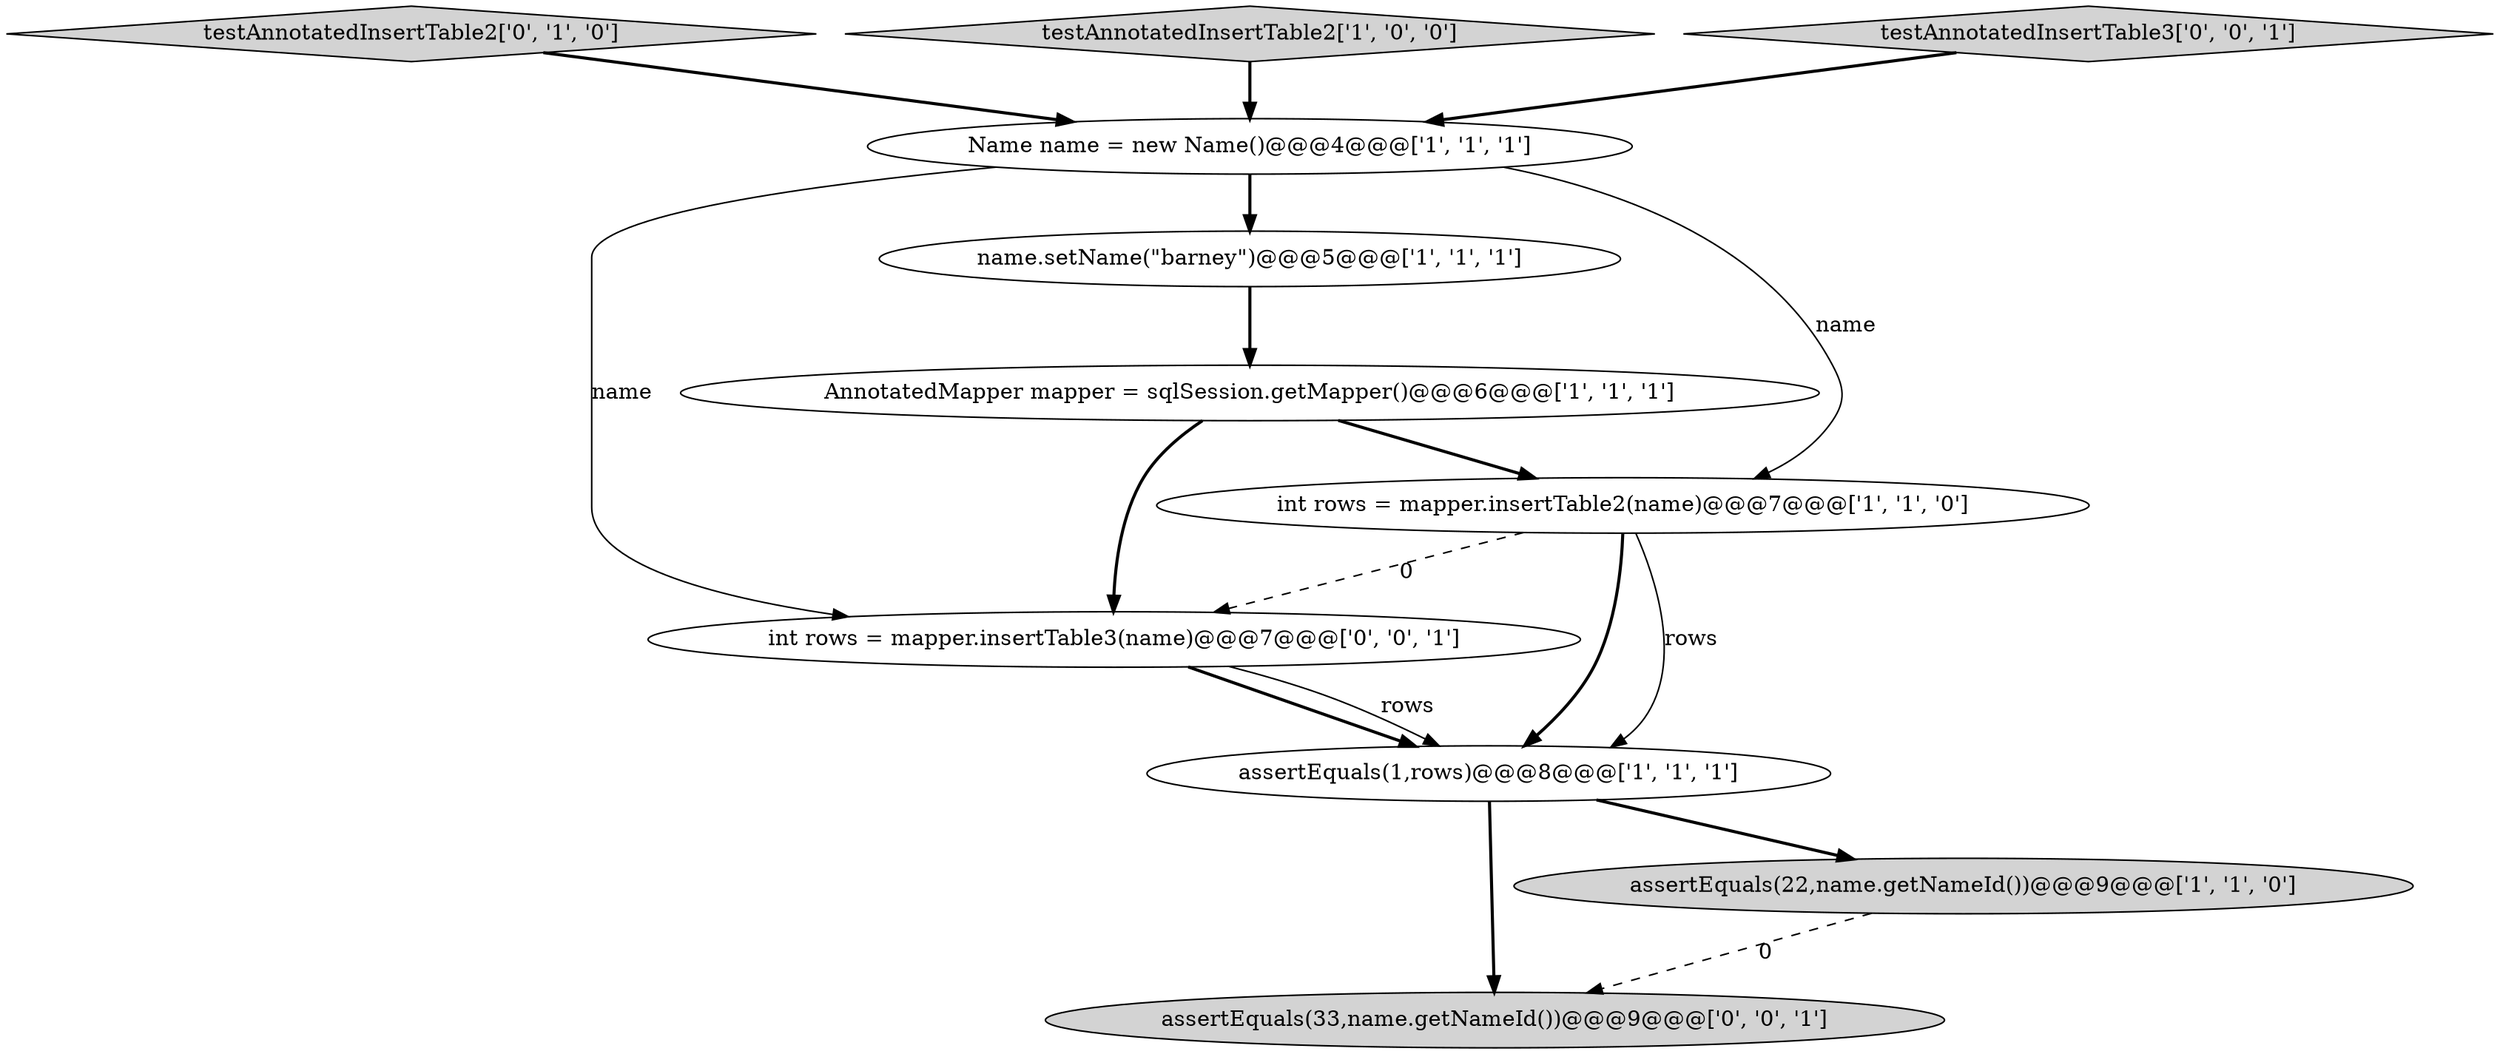 digraph {
7 [style = filled, label = "testAnnotatedInsertTable2['0', '1', '0']", fillcolor = lightgray, shape = diamond image = "AAA0AAABBB2BBB"];
9 [style = filled, label = "assertEquals(33,name.getNameId())@@@9@@@['0', '0', '1']", fillcolor = lightgray, shape = ellipse image = "AAA0AAABBB3BBB"];
2 [style = filled, label = "testAnnotatedInsertTable2['1', '0', '0']", fillcolor = lightgray, shape = diamond image = "AAA0AAABBB1BBB"];
1 [style = filled, label = "name.setName(\"barney\")@@@5@@@['1', '1', '1']", fillcolor = white, shape = ellipse image = "AAA0AAABBB1BBB"];
5 [style = filled, label = "AnnotatedMapper mapper = sqlSession.getMapper()@@@6@@@['1', '1', '1']", fillcolor = white, shape = ellipse image = "AAA0AAABBB1BBB"];
10 [style = filled, label = "testAnnotatedInsertTable3['0', '0', '1']", fillcolor = lightgray, shape = diamond image = "AAA0AAABBB3BBB"];
3 [style = filled, label = "Name name = new Name()@@@4@@@['1', '1', '1']", fillcolor = white, shape = ellipse image = "AAA0AAABBB1BBB"];
6 [style = filled, label = "assertEquals(22,name.getNameId())@@@9@@@['1', '1', '0']", fillcolor = lightgray, shape = ellipse image = "AAA0AAABBB1BBB"];
8 [style = filled, label = "int rows = mapper.insertTable3(name)@@@7@@@['0', '0', '1']", fillcolor = white, shape = ellipse image = "AAA0AAABBB3BBB"];
0 [style = filled, label = "assertEquals(1,rows)@@@8@@@['1', '1', '1']", fillcolor = white, shape = ellipse image = "AAA0AAABBB1BBB"];
4 [style = filled, label = "int rows = mapper.insertTable2(name)@@@7@@@['1', '1', '0']", fillcolor = white, shape = ellipse image = "AAA0AAABBB1BBB"];
1->5 [style = bold, label=""];
8->0 [style = bold, label=""];
4->0 [style = solid, label="rows"];
5->8 [style = bold, label=""];
10->3 [style = bold, label=""];
0->9 [style = bold, label=""];
6->9 [style = dashed, label="0"];
3->1 [style = bold, label=""];
0->6 [style = bold, label=""];
3->4 [style = solid, label="name"];
7->3 [style = bold, label=""];
5->4 [style = bold, label=""];
2->3 [style = bold, label=""];
4->0 [style = bold, label=""];
4->8 [style = dashed, label="0"];
8->0 [style = solid, label="rows"];
3->8 [style = solid, label="name"];
}
